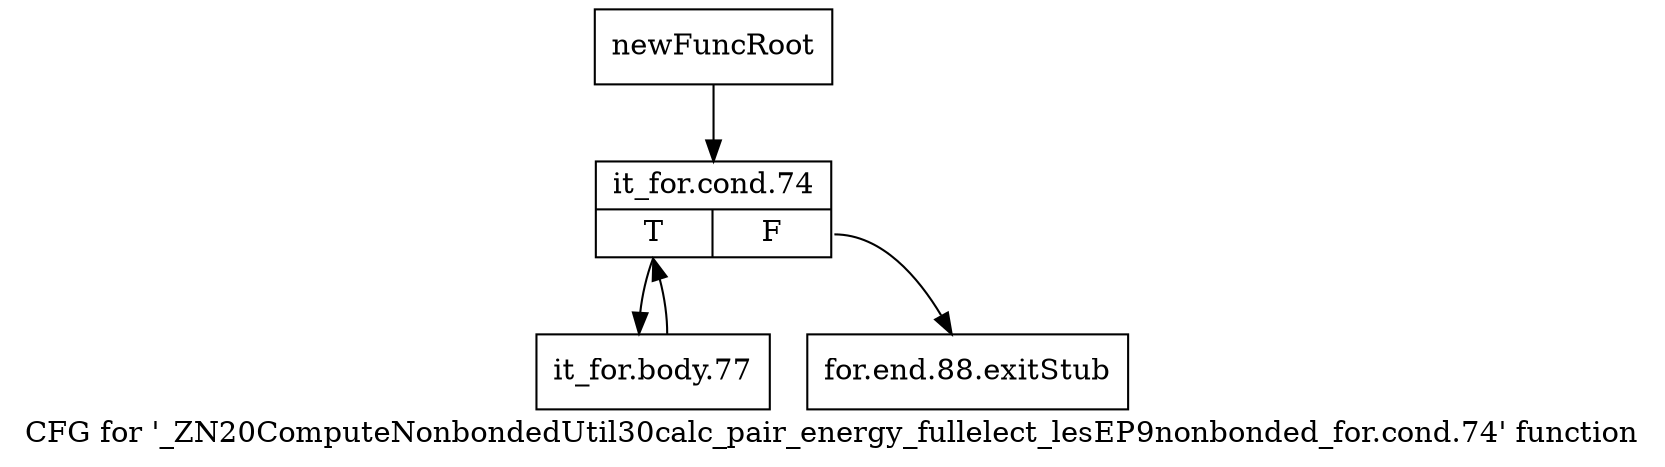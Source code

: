 digraph "CFG for '_ZN20ComputeNonbondedUtil30calc_pair_energy_fullelect_lesEP9nonbonded_for.cond.74' function" {
	label="CFG for '_ZN20ComputeNonbondedUtil30calc_pair_energy_fullelect_lesEP9nonbonded_for.cond.74' function";

	Node0x1fc0d00 [shape=record,label="{newFuncRoot}"];
	Node0x1fc0d00 -> Node0x1fc0da0;
	Node0x1fc0d50 [shape=record,label="{for.end.88.exitStub}"];
	Node0x1fc0da0 [shape=record,label="{it_for.cond.74|{<s0>T|<s1>F}}"];
	Node0x1fc0da0:s0 -> Node0x1fc0df0;
	Node0x1fc0da0:s1 -> Node0x1fc0d50;
	Node0x1fc0df0 [shape=record,label="{it_for.body.77}"];
	Node0x1fc0df0 -> Node0x1fc0da0;
}
